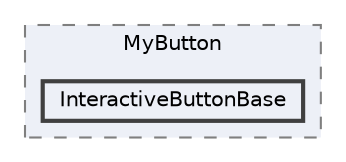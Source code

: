 digraph "InteractiveButtonBase"
{
 // LATEX_PDF_SIZE
  bgcolor="transparent";
  edge [fontname=Helvetica,fontsize=10,labelfontname=Helvetica,labelfontsize=10];
  node [fontname=Helvetica,fontsize=10,shape=box,height=0.2,width=0.4];
  compound=true
  subgraph clusterdir_64e62a3da93a71e7cadfe52a7a3289db {
    graph [ bgcolor="#edf0f7", pencolor="grey50", label="MyButton", fontname=Helvetica,fontsize=10 style="filled,dashed", URL="dir_64e62a3da93a71e7cadfe52a7a3289db.html",tooltip=""]
  dir_0be6ccf5ce6d4f868128735742a09a1f [label="InteractiveButtonBase", fillcolor="#edf0f7", color="grey25", style="filled,bold", URL="dir_0be6ccf5ce6d4f868128735742a09a1f.html",tooltip=""];
  }
}
